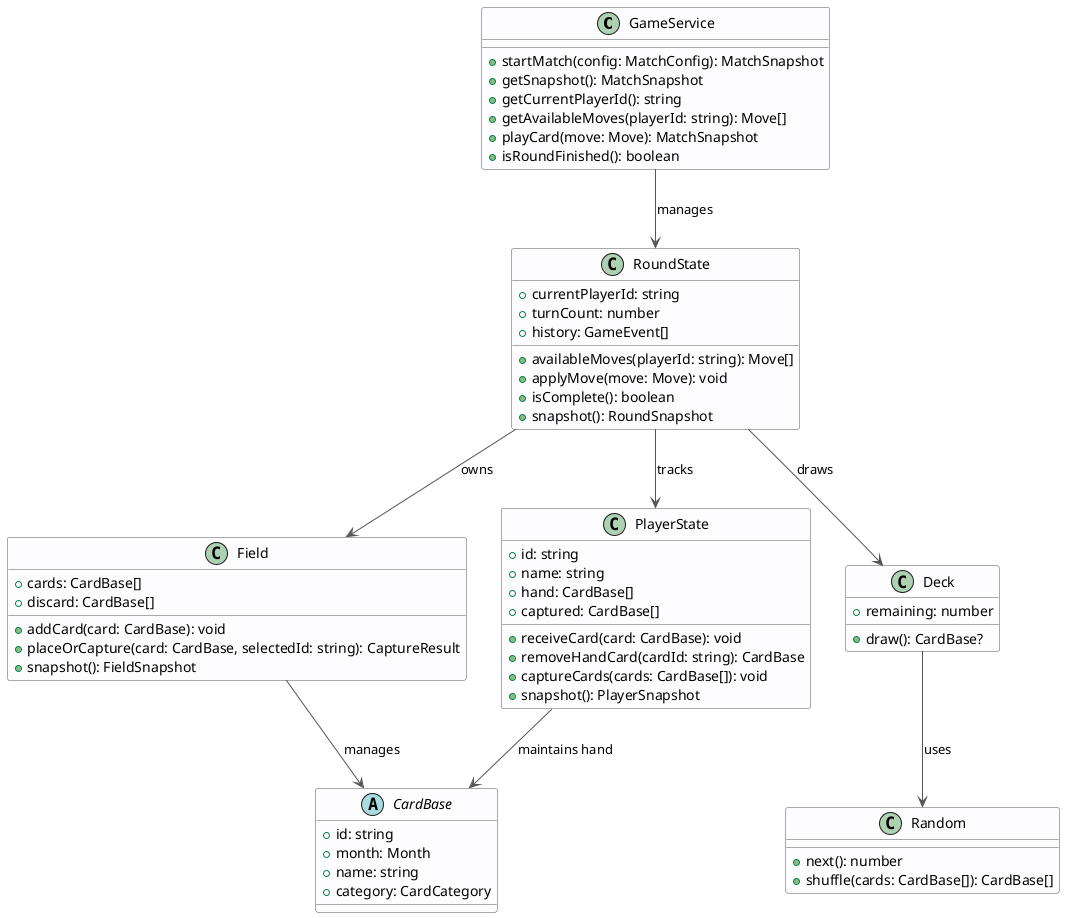 @startuml DomainModel
skinparam backgroundColor #ffffff
skinparam shadowing false
skinparam class {
  BackgroundColor #fdfdff
  BorderColor #555555
  ArrowColor #555555
}

class GameService {
  +startMatch(config: MatchConfig): MatchSnapshot
  +getSnapshot(): MatchSnapshot
  +getCurrentPlayerId(): string
  +getAvailableMoves(playerId: string): Move[]
  +playCard(move: Move): MatchSnapshot
  +isRoundFinished(): boolean
}

class RoundState {
  +currentPlayerId: string
  +turnCount: number
  +history: GameEvent[]
  +availableMoves(playerId: string): Move[]
  +applyMove(move: Move): void
  +isComplete(): boolean
  +snapshot(): RoundSnapshot
}

class Field {
  +cards: CardBase[]
  +discard: CardBase[]
  +addCard(card: CardBase): void
  +placeOrCapture(card: CardBase, selectedId: string): CaptureResult
  +snapshot(): FieldSnapshot
}

class PlayerState {
  +id: string
  +name: string
  +hand: CardBase[]
  +captured: CardBase[]
  +receiveCard(card: CardBase): void
  +removeHandCard(cardId: string): CardBase
  +captureCards(cards: CardBase[]): void
  +snapshot(): PlayerSnapshot
}

class Deck {
  +draw(): CardBase?
  +remaining: number
}

class Random {
  +next(): number
  +shuffle(cards: CardBase[]): CardBase[]
}

abstract class CardBase {
  +id: string
  +month: Month
  +name: string
  +category: CardCategory
}

GameService --> RoundState : manages
RoundState --> Field : owns
RoundState --> PlayerState : tracks
RoundState --> Deck : draws
Deck --> Random : uses
PlayerState --> CardBase : maintains hand
Field --> CardBase : manages

@enduml
